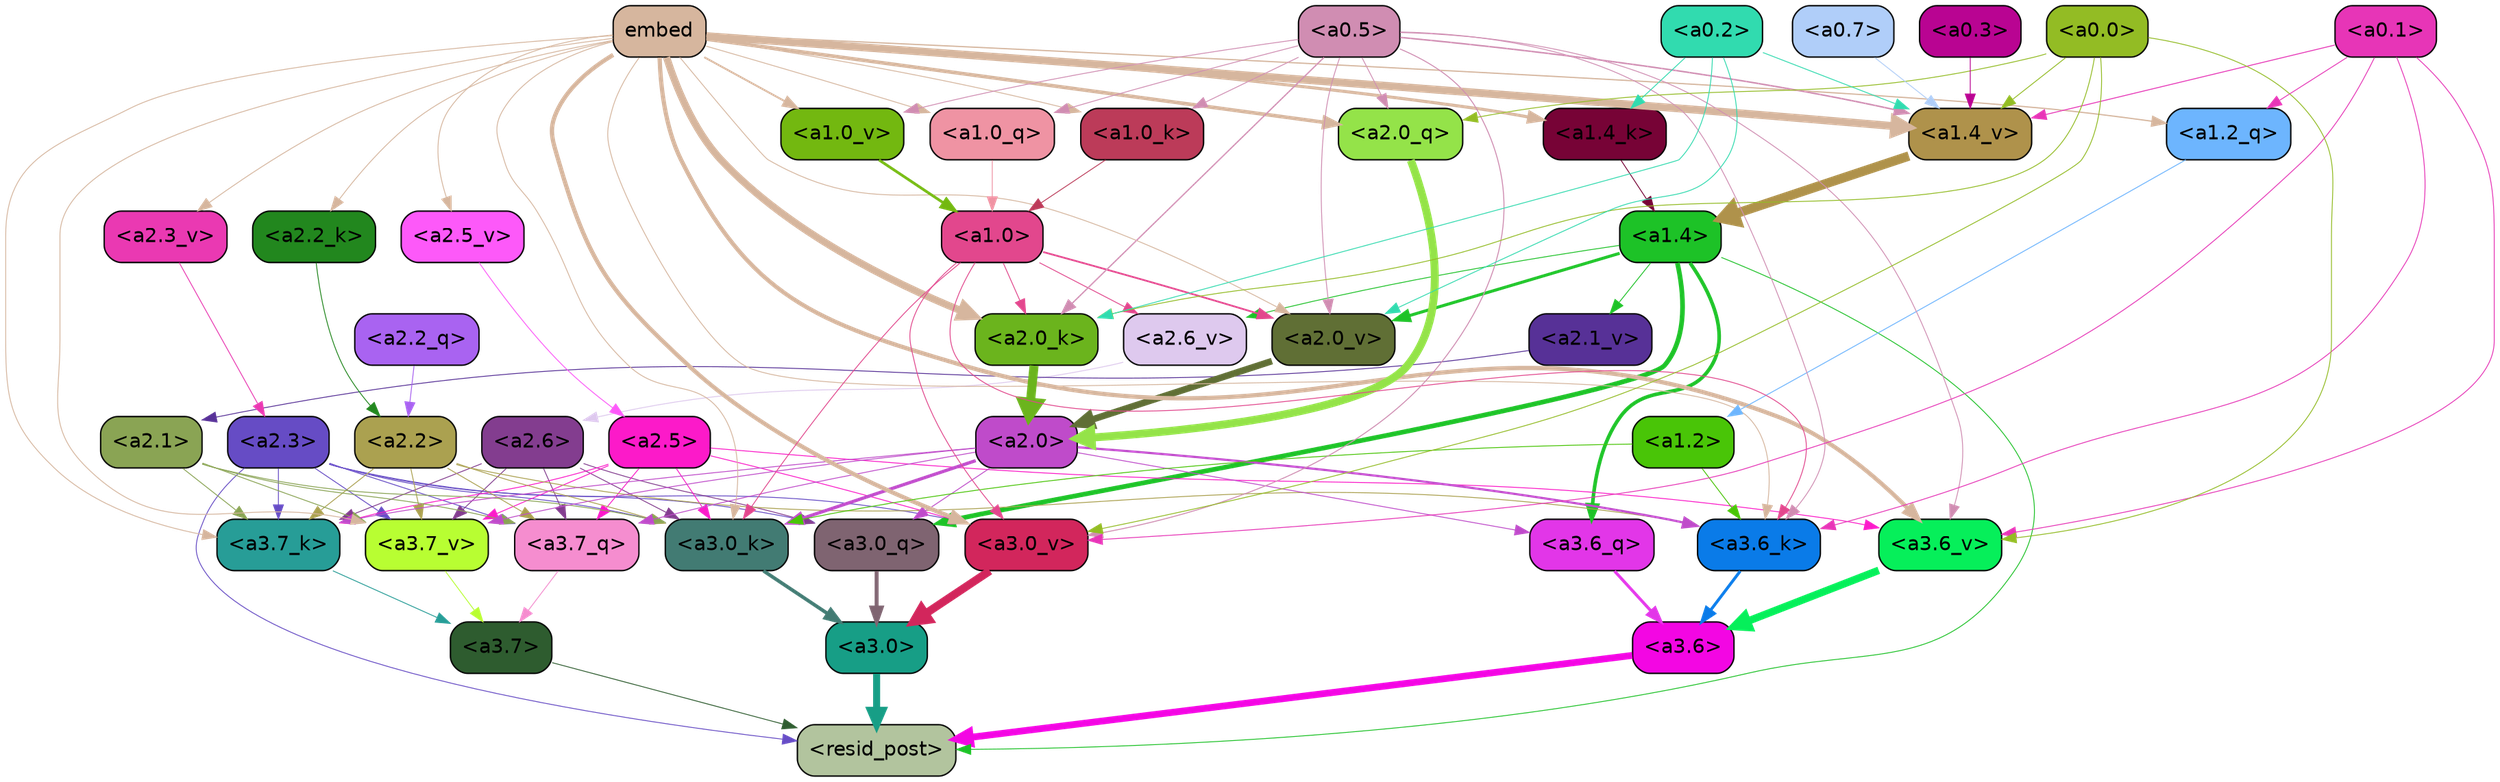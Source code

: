 strict digraph "" {
	graph [bgcolor=transparent,
		layout=dot,
		overlap=false,
		splines=true
	];
	"<a3.7>"	[color=black,
		fillcolor="#2e5c2f",
		fontname=Helvetica,
		shape=box,
		style="filled, rounded"];
	"<resid_post>"	[color=black,
		fillcolor="#b2c49e",
		fontname=Helvetica,
		shape=box,
		style="filled, rounded"];
	"<a3.7>" -> "<resid_post>"	[color="#2e5c2f",
		penwidth=0.6];
	"<a3.6>"	[color=black,
		fillcolor="#f306e3",
		fontname=Helvetica,
		shape=box,
		style="filled, rounded"];
	"<a3.6>" -> "<resid_post>"	[color="#f306e3",
		penwidth=4.753257989883423];
	"<a3.0>"	[color=black,
		fillcolor="#179e86",
		fontname=Helvetica,
		shape=box,
		style="filled, rounded"];
	"<a3.0>" -> "<resid_post>"	[color="#179e86",
		penwidth=4.90053927898407];
	"<a2.3>"	[color=black,
		fillcolor="#664cc5",
		fontname=Helvetica,
		shape=box,
		style="filled, rounded"];
	"<a2.3>" -> "<resid_post>"	[color="#664cc5",
		penwidth=0.6];
	"<a3.7_q>"	[color=black,
		fillcolor="#f58dcf",
		fontname=Helvetica,
		shape=box,
		style="filled, rounded"];
	"<a2.3>" -> "<a3.7_q>"	[color="#664cc5",
		penwidth=0.6];
	"<a3.0_q>"	[color=black,
		fillcolor="#7f6471",
		fontname=Helvetica,
		shape=box,
		style="filled, rounded"];
	"<a2.3>" -> "<a3.0_q>"	[color="#664cc5",
		penwidth=0.6];
	"<a3.7_k>"	[color=black,
		fillcolor="#279d97",
		fontname=Helvetica,
		shape=box,
		style="filled, rounded"];
	"<a2.3>" -> "<a3.7_k>"	[color="#664cc5",
		penwidth=0.6];
	"<a3.0_k>"	[color=black,
		fillcolor="#427b73",
		fontname=Helvetica,
		shape=box,
		style="filled, rounded"];
	"<a2.3>" -> "<a3.0_k>"	[color="#664cc5",
		penwidth=0.6];
	"<a3.7_v>"	[color=black,
		fillcolor="#b8fe32",
		fontname=Helvetica,
		shape=box,
		style="filled, rounded"];
	"<a2.3>" -> "<a3.7_v>"	[color="#664cc5",
		penwidth=0.6];
	"<a3.0_v>"	[color=black,
		fillcolor="#d2265c",
		fontname=Helvetica,
		shape=box,
		style="filled, rounded"];
	"<a2.3>" -> "<a3.0_v>"	[color="#664cc5",
		penwidth=0.6];
	"<a1.4>"	[color=black,
		fillcolor="#1dc227",
		fontname=Helvetica,
		shape=box,
		style="filled, rounded"];
	"<a1.4>" -> "<resid_post>"	[color="#1dc227",
		penwidth=0.6];
	"<a3.6_q>"	[color=black,
		fillcolor="#e236e8",
		fontname=Helvetica,
		shape=box,
		style="filled, rounded"];
	"<a1.4>" -> "<a3.6_q>"	[color="#1dc227",
		penwidth=2.5149343013763428];
	"<a1.4>" -> "<a3.0_q>"	[color="#1dc227",
		penwidth=3.2760138511657715];
	"<a2.6_v>"	[color=black,
		fillcolor="#dec9ee",
		fontname=Helvetica,
		shape=box,
		style="filled, rounded"];
	"<a1.4>" -> "<a2.6_v>"	[color="#1dc227",
		penwidth=0.6];
	"<a2.1_v>"	[color=black,
		fillcolor="#573197",
		fontname=Helvetica,
		shape=box,
		style="filled, rounded"];
	"<a1.4>" -> "<a2.1_v>"	[color="#1dc227",
		penwidth=0.6];
	"<a2.0_v>"	[color=black,
		fillcolor="#606f35",
		fontname=Helvetica,
		shape=box,
		style="filled, rounded"];
	"<a1.4>" -> "<a2.0_v>"	[color="#1dc227",
		penwidth=2.0870713144540787];
	"<a3.7_q>" -> "<a3.7>"	[color="#f58dcf",
		penwidth=0.6];
	"<a3.6_q>" -> "<a3.6>"	[color="#e236e8",
		penwidth=2.091020345687866];
	"<a3.0_q>" -> "<a3.0>"	[color="#7f6471",
		penwidth=2.7421876192092896];
	"<a3.7_k>" -> "<a3.7>"	[color="#279d97",
		penwidth=0.6];
	"<a3.6_k>"	[color=black,
		fillcolor="#0a7be8",
		fontname=Helvetica,
		shape=box,
		style="filled, rounded"];
	"<a3.6_k>" -> "<a3.6>"	[color="#0a7be8",
		penwidth=2.048597991466522];
	"<a3.0_k>" -> "<a3.0>"	[color="#427b73",
		penwidth=2.476402521133423];
	"<a3.7_v>" -> "<a3.7>"	[color="#b8fe32",
		penwidth=0.6];
	"<a3.6_v>"	[color=black,
		fillcolor="#06ef5a",
		fontname=Helvetica,
		shape=box,
		style="filled, rounded"];
	"<a3.6_v>" -> "<a3.6>"	[color="#06ef5a",
		penwidth=5.2550448179244995];
	"<a3.0_v>" -> "<a3.0>"	[color="#d2265c",
		penwidth=5.652270674705505];
	"<a2.6>"	[color=black,
		fillcolor="#833d8f",
		fontname=Helvetica,
		shape=box,
		style="filled, rounded"];
	"<a2.6>" -> "<a3.7_q>"	[color="#833d8f",
		penwidth=0.6];
	"<a2.6>" -> "<a3.0_q>"	[color="#833d8f",
		penwidth=0.6];
	"<a2.6>" -> "<a3.7_k>"	[color="#833d8f",
		penwidth=0.6];
	"<a2.6>" -> "<a3.0_k>"	[color="#833d8f",
		penwidth=0.6];
	"<a2.6>" -> "<a3.7_v>"	[color="#833d8f",
		penwidth=0.6];
	"<a2.5>"	[color=black,
		fillcolor="#fc1ac9",
		fontname=Helvetica,
		shape=box,
		style="filled, rounded"];
	"<a2.5>" -> "<a3.7_q>"	[color="#fc1ac9",
		penwidth=0.6];
	"<a2.5>" -> "<a3.7_k>"	[color="#fc1ac9",
		penwidth=0.6];
	"<a2.5>" -> "<a3.0_k>"	[color="#fc1ac9",
		penwidth=0.6];
	"<a2.5>" -> "<a3.7_v>"	[color="#fc1ac9",
		penwidth=0.6];
	"<a2.5>" -> "<a3.6_v>"	[color="#fc1ac9",
		penwidth=0.6];
	"<a2.5>" -> "<a3.0_v>"	[color="#fc1ac9",
		penwidth=0.6];
	"<a2.2>"	[color=black,
		fillcolor="#aba150",
		fontname=Helvetica,
		shape=box,
		style="filled, rounded"];
	"<a2.2>" -> "<a3.7_q>"	[color="#aba150",
		penwidth=0.6];
	"<a2.2>" -> "<a3.7_k>"	[color="#aba150",
		penwidth=0.6];
	"<a2.2>" -> "<a3.6_k>"	[color="#aba150",
		penwidth=0.6];
	"<a2.2>" -> "<a3.0_k>"	[color="#aba150",
		penwidth=0.6];
	"<a2.2>" -> "<a3.7_v>"	[color="#aba150",
		penwidth=0.6];
	"<a2.1>"	[color=black,
		fillcolor="#8aa454",
		fontname=Helvetica,
		shape=box,
		style="filled, rounded"];
	"<a2.1>" -> "<a3.7_q>"	[color="#8aa454",
		penwidth=0.6];
	"<a2.1>" -> "<a3.7_k>"	[color="#8aa454",
		penwidth=0.6];
	"<a2.1>" -> "<a3.0_k>"	[color="#8aa454",
		penwidth=0.6];
	"<a2.1>" -> "<a3.7_v>"	[color="#8aa454",
		penwidth=0.6];
	"<a2.0>"	[color=black,
		fillcolor="#bf4bca",
		fontname=Helvetica,
		shape=box,
		style="filled, rounded"];
	"<a2.0>" -> "<a3.7_q>"	[color="#bf4bca",
		penwidth=0.6];
	"<a2.0>" -> "<a3.6_q>"	[color="#bf4bca",
		penwidth=0.6];
	"<a2.0>" -> "<a3.0_q>"	[color="#bf4bca",
		penwidth=0.6];
	"<a2.0>" -> "<a3.7_k>"	[color="#bf4bca",
		penwidth=0.6];
	"<a2.0>" -> "<a3.6_k>"	[color="#bf4bca",
		penwidth=1.5290023684501648];
	"<a2.0>" -> "<a3.0_k>"	[color="#bf4bca",
		penwidth=2.2635570764541626];
	"<a2.0>" -> "<a3.7_v>"	[color="#bf4bca",
		penwidth=0.6];
	embed	[color=black,
		fillcolor="#d6b69e",
		fontname=Helvetica,
		shape=box,
		style="filled, rounded"];
	embed -> "<a3.7_k>"	[color="#d6b69e",
		penwidth=0.6];
	embed -> "<a3.6_k>"	[color="#d6b69e",
		penwidth=0.6];
	embed -> "<a3.0_k>"	[color="#d6b69e",
		penwidth=0.6];
	embed -> "<a3.7_v>"	[color="#d6b69e",
		penwidth=0.6];
	embed -> "<a3.6_v>"	[color="#d6b69e",
		penwidth=2.9556376338005066];
	embed -> "<a3.0_v>"	[color="#d6b69e",
		penwidth=2.972973108291626];
	"<a2.0_q>"	[color=black,
		fillcolor="#94e349",
		fontname=Helvetica,
		shape=box,
		style="filled, rounded"];
	embed -> "<a2.0_q>"	[color="#d6b69e",
		penwidth=2.522909115999937];
	"<a2.2_k>"	[color=black,
		fillcolor="#22871e",
		fontname=Helvetica,
		shape=box,
		style="filled, rounded"];
	embed -> "<a2.2_k>"	[color="#d6b69e",
		penwidth=0.6];
	"<a2.0_k>"	[color=black,
		fillcolor="#6bb41d",
		fontname=Helvetica,
		shape=box,
		style="filled, rounded"];
	embed -> "<a2.0_k>"	[color="#d6b69e",
		penwidth=5.094568967819214];
	"<a2.5_v>"	[color=black,
		fillcolor="#fd59f9",
		fontname=Helvetica,
		shape=box,
		style="filled, rounded"];
	embed -> "<a2.5_v>"	[color="#d6b69e",
		penwidth=0.6];
	"<a2.3_v>"	[color=black,
		fillcolor="#ea39b2",
		fontname=Helvetica,
		shape=box,
		style="filled, rounded"];
	embed -> "<a2.3_v>"	[color="#d6b69e",
		penwidth=0.6];
	embed -> "<a2.0_v>"	[color="#d6b69e",
		penwidth=0.6];
	"<a1.2_q>"	[color=black,
		fillcolor="#6db5fe",
		fontname=Helvetica,
		shape=box,
		style="filled, rounded"];
	embed -> "<a1.2_q>"	[color="#d6b69e",
		penwidth=0.8520002365112305];
	"<a1.0_q>"	[color=black,
		fillcolor="#ef93a3",
		fontname=Helvetica,
		shape=box,
		style="filled, rounded"];
	embed -> "<a1.0_q>"	[color="#d6b69e",
		penwidth=0.6];
	"<a1.4_k>"	[color=black,
		fillcolor="#770336",
		fontname=Helvetica,
		shape=box,
		style="filled, rounded"];
	embed -> "<a1.4_k>"	[color="#d6b69e",
		penwidth=2.115079402923584];
	"<a1.0_k>"	[color=black,
		fillcolor="#bc3b59",
		fontname=Helvetica,
		shape=box,
		style="filled, rounded"];
	embed -> "<a1.0_k>"	[color="#d6b69e",
		penwidth=0.6];
	"<a1.4_v>"	[color=black,
		fillcolor="#af924b",
		fontname=Helvetica,
		shape=box,
		style="filled, rounded"];
	embed -> "<a1.4_v>"	[color="#d6b69e",
		penwidth=5.504090070724487];
	"<a1.0_v>"	[color=black,
		fillcolor="#73b810",
		fontname=Helvetica,
		shape=box,
		style="filled, rounded"];
	embed -> "<a1.0_v>"	[color="#d6b69e",
		penwidth=1.2935692071914673];
	"<a1.2>"	[color=black,
		fillcolor="#49c507",
		fontname=Helvetica,
		shape=box,
		style="filled, rounded"];
	"<a1.2>" -> "<a3.6_k>"	[color="#49c507",
		penwidth=0.6];
	"<a1.2>" -> "<a3.0_k>"	[color="#49c507",
		penwidth=0.6];
	"<a1.0>"	[color=black,
		fillcolor="#e2478d",
		fontname=Helvetica,
		shape=box,
		style="filled, rounded"];
	"<a1.0>" -> "<a3.6_k>"	[color="#e2478d",
		penwidth=0.6];
	"<a1.0>" -> "<a3.0_k>"	[color="#e2478d",
		penwidth=0.6];
	"<a1.0>" -> "<a3.0_v>"	[color="#e2478d",
		penwidth=0.6];
	"<a1.0>" -> "<a2.0_k>"	[color="#e2478d",
		penwidth=0.6];
	"<a1.0>" -> "<a2.6_v>"	[color="#e2478d",
		penwidth=0.6];
	"<a1.0>" -> "<a2.0_v>"	[color="#e2478d",
		penwidth=1.2152502536773682];
	"<a0.5>"	[color=black,
		fillcolor="#d08db2",
		fontname=Helvetica,
		shape=box,
		style="filled, rounded"];
	"<a0.5>" -> "<a3.6_k>"	[color="#d08db2",
		penwidth=0.6];
	"<a0.5>" -> "<a3.6_v>"	[color="#d08db2",
		penwidth=0.6];
	"<a0.5>" -> "<a3.0_v>"	[color="#d08db2",
		penwidth=0.6790935099124908];
	"<a0.5>" -> "<a2.0_q>"	[color="#d08db2",
		penwidth=0.6];
	"<a0.5>" -> "<a2.0_k>"	[color="#d08db2",
		penwidth=0.8835153579711914];
	"<a0.5>" -> "<a2.0_v>"	[color="#d08db2",
		penwidth=0.6];
	"<a0.5>" -> "<a1.0_q>"	[color="#d08db2",
		penwidth=0.6];
	"<a0.5>" -> "<a1.0_k>"	[color="#d08db2",
		penwidth=0.6];
	"<a0.5>" -> "<a1.4_v>"	[color="#d08db2",
		penwidth=1.022335171699524];
	"<a0.5>" -> "<a1.0_v>"	[color="#d08db2",
		penwidth=0.6];
	"<a0.1>"	[color=black,
		fillcolor="#e735b7",
		fontname=Helvetica,
		shape=box,
		style="filled, rounded"];
	"<a0.1>" -> "<a3.6_k>"	[color="#e735b7",
		penwidth=0.6];
	"<a0.1>" -> "<a3.6_v>"	[color="#e735b7",
		penwidth=0.6];
	"<a0.1>" -> "<a3.0_v>"	[color="#e735b7",
		penwidth=0.6];
	"<a0.1>" -> "<a1.2_q>"	[color="#e735b7",
		penwidth=0.6];
	"<a0.1>" -> "<a1.4_v>"	[color="#e735b7",
		penwidth=0.6438122987747192];
	"<a0.0>"	[color=black,
		fillcolor="#93bc24",
		fontname=Helvetica,
		shape=box,
		style="filled, rounded"];
	"<a0.0>" -> "<a3.6_v>"	[color="#93bc24",
		penwidth=0.6];
	"<a0.0>" -> "<a3.0_v>"	[color="#93bc24",
		penwidth=0.6];
	"<a0.0>" -> "<a2.0_q>"	[color="#93bc24",
		penwidth=0.6];
	"<a0.0>" -> "<a2.0_k>"	[color="#93bc24",
		penwidth=0.6];
	"<a0.0>" -> "<a1.4_v>"	[color="#93bc24",
		penwidth=0.6];
	"<a2.2_q>"	[color=black,
		fillcolor="#a963f1",
		fontname=Helvetica,
		shape=box,
		style="filled, rounded"];
	"<a2.2_q>" -> "<a2.2>"	[color="#a963f1",
		penwidth=0.6];
	"<a2.0_q>" -> "<a2.0>"	[color="#94e349",
		penwidth=5.557696580886841];
	"<a2.2_k>" -> "<a2.2>"	[color="#22871e",
		penwidth=0.6];
	"<a2.0_k>" -> "<a2.0>"	[color="#6bb41d",
		penwidth=6.320472955703735];
	"<a2.6_v>" -> "<a2.6>"	[color="#dec9ee",
		penwidth=0.6];
	"<a2.5_v>" -> "<a2.5>"	[color="#fd59f9",
		penwidth=0.6];
	"<a2.3_v>" -> "<a2.3>"	[color="#ea39b2",
		penwidth=0.6];
	"<a2.1_v>" -> "<a2.1>"	[color="#573197",
		penwidth=0.6];
	"<a2.0_v>" -> "<a2.0>"	[color="#606f35",
		penwidth=4.611755967140198];
	"<a0.2>"	[color=black,
		fillcolor="#31dbaf",
		fontname=Helvetica,
		shape=box,
		style="filled, rounded"];
	"<a0.2>" -> "<a2.0_k>"	[color="#31dbaf",
		penwidth=0.6];
	"<a0.2>" -> "<a2.0_v>"	[color="#31dbaf",
		penwidth=0.6];
	"<a0.2>" -> "<a1.4_k>"	[color="#31dbaf",
		penwidth=0.6];
	"<a0.2>" -> "<a1.4_v>"	[color="#31dbaf",
		penwidth=0.6];
	"<a1.2_q>" -> "<a1.2>"	[color="#6db5fe",
		penwidth=0.6145738363265991];
	"<a1.0_q>" -> "<a1.0>"	[color="#ef93a3",
		penwidth=0.6];
	"<a1.4_k>" -> "<a1.4>"	[color="#770336",
		penwidth=0.6];
	"<a1.0_k>" -> "<a1.0>"	[color="#bc3b59",
		penwidth=0.6];
	"<a1.4_v>" -> "<a1.4>"	[color="#af924b",
		penwidth=6.5241758823394775];
	"<a1.0_v>" -> "<a1.0>"	[color="#73b810",
		penwidth=1.8809151649475098];
	"<a0.7>"	[color=black,
		fillcolor="#b0cef9",
		fontname=Helvetica,
		shape=box,
		style="filled, rounded"];
	"<a0.7>" -> "<a1.4_v>"	[color="#b0cef9",
		penwidth=0.6];
	"<a0.3>"	[color=black,
		fillcolor="#b90492",
		fontname=Helvetica,
		shape=box,
		style="filled, rounded"];
	"<a0.3>" -> "<a1.4_v>"	[color="#b90492",
		penwidth=0.6];
}
